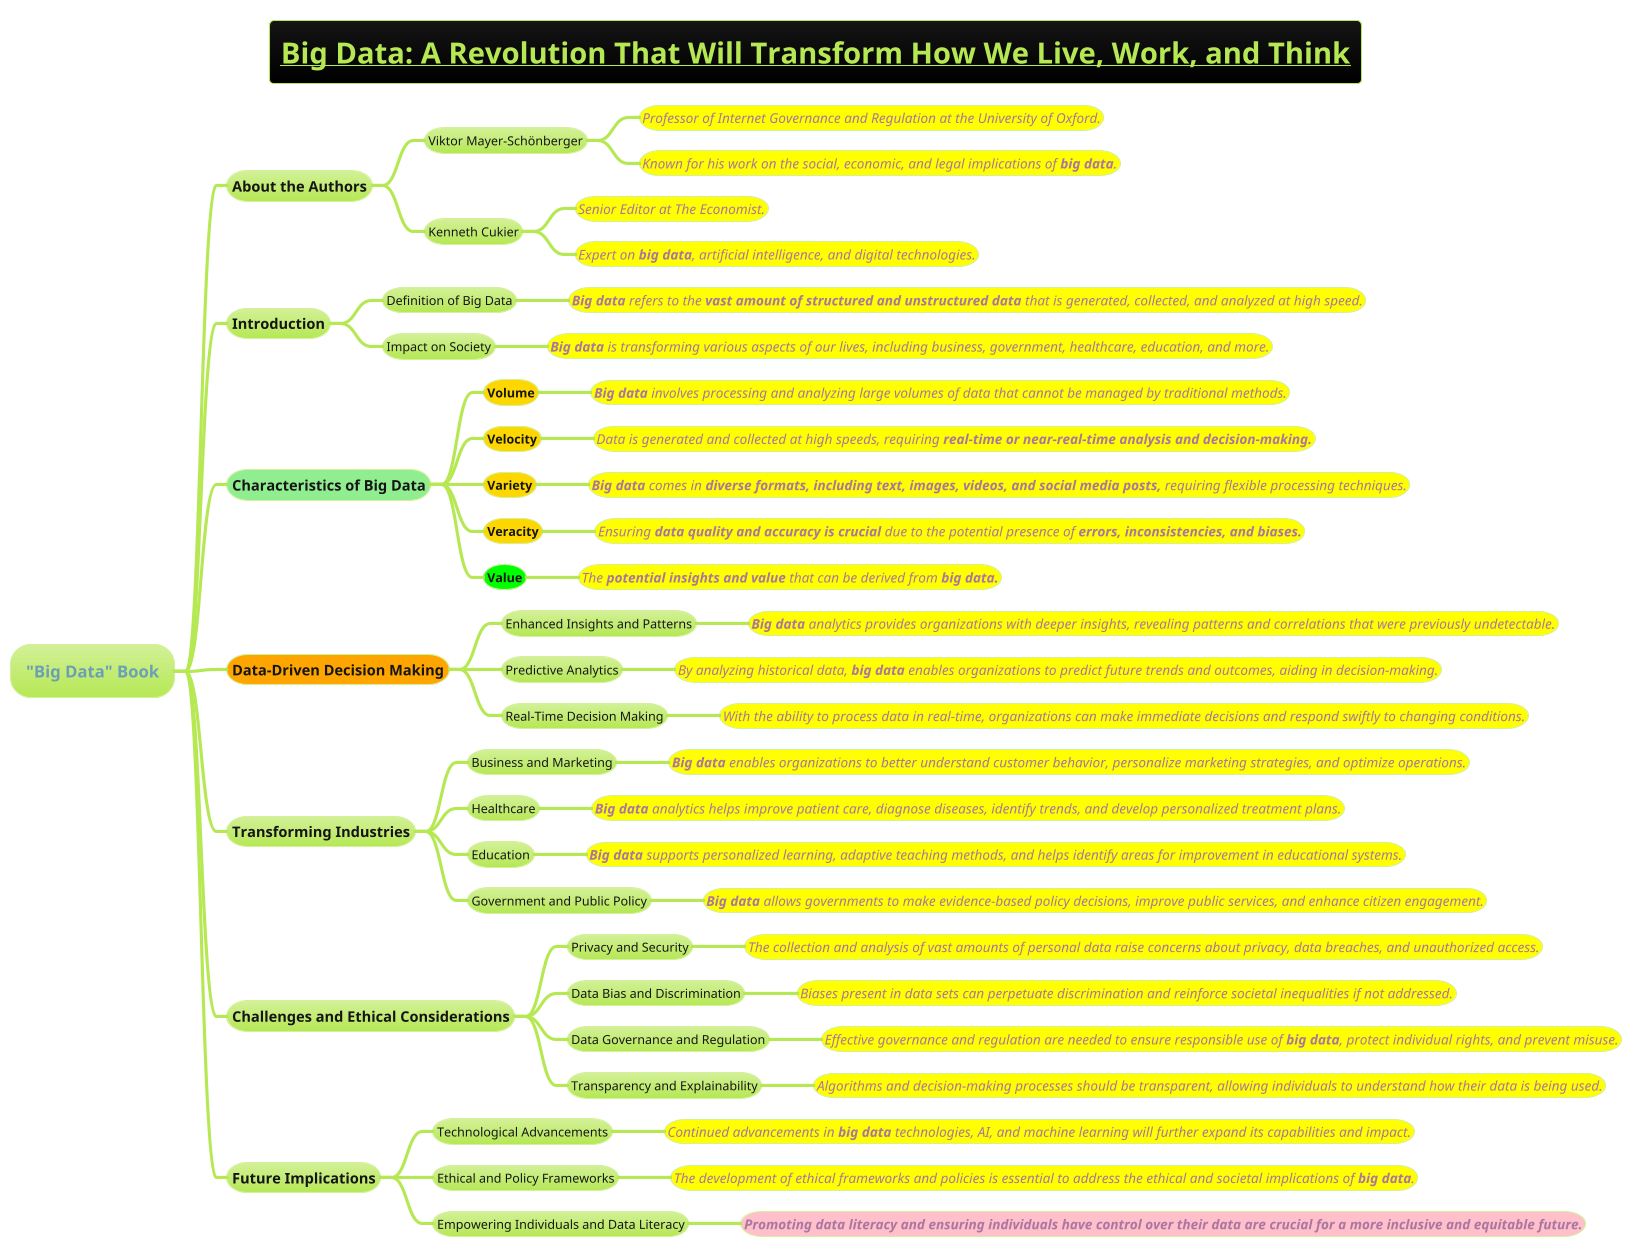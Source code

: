 @startmindmap
title =__Big Data: A Revolution That Will Transform How We Live, Work, and Think__
!theme hacker

* "Big Data" Book
** About the Authors
*** Viktor Mayer-Schönberger
****[#yellow] ====<size:13>Professor of Internet Governance and Regulation at the University of Oxford.
****[#yellow] ====<size:13>Known for his work on the social, economic, and legal implications of **big data**.

*** Kenneth Cukier
****[#yellow] ====<size:13>Senior Editor at The Economist.
****[#yellow] ====<size:13>Expert on **big data**, artificial intelligence, and digital technologies.

** Introduction
*** Definition of Big Data
****[#yellow] ====<size:13>**Big data** refers to the **vast amount of structured and unstructured data** that is generated, collected, and analyzed at high speed.

*** Impact on Society
****[#yellow] ====<size:13>**Big data** is transforming various aspects of our lives, including business, government, healthcare, education, and more.

**[#lightgreen] **Characteristics of Big Data**
***[#gold] **Volume**
****[#yellow] ====<size:13>**Big data** involves processing and analyzing large volumes of data that cannot be managed by traditional methods.

***[#gold] **Velocity**
****[#yellow] ====<size:13>Data is generated and collected at high speeds, requiring **real-time or near-real-time analysis and decision-making.**

***[#gold] **Variety**
****[#yellow] ====<size:13>**Big data** comes in **diverse formats, including text, images, videos, and social media posts,** requiring flexible processing techniques.

***[#gold] **Veracity**
****[#yellow] ====<size:13>Ensuring **data quality and accuracy is crucial** due to the potential presence of **errors, inconsistencies, and biases.**
***[#lime] **Value**
****[#yellow] ====<size:13>The **potential insights and value** that can be derived from **big data.**

**[#orange] Data-Driven Decision Making
*** Enhanced Insights and Patterns
****[#yellow] ====<size:13>**Big data** analytics provides organizations with deeper insights, revealing patterns and correlations that were previously undetectable.

*** Predictive Analytics
****[#yellow] ====<size:13>By analyzing historical data, **big data** enables organizations to predict future trends and outcomes, aiding in decision-making.

*** Real-Time Decision Making
****[#yellow] ====<size:13>With the ability to process data in real-time, organizations can make immediate decisions and respond swiftly to changing conditions.

** Transforming Industries
*** Business and Marketing
****[#yellow] ====<size:13>**Big data** enables organizations to better understand customer behavior, personalize marketing strategies, and optimize operations.

*** Healthcare
****[#yellow] ====<size:13>**Big data** analytics helps improve patient care, diagnose diseases, identify trends, and develop personalized treatment plans.

*** Education
****[#yellow] ====<size:13>**Big data** supports personalized learning, adaptive teaching methods, and helps identify areas for improvement in educational systems.

*** Government and Public Policy
****[#yellow] ====<size:13>**Big data** allows governments to make evidence-based policy decisions, improve public services, and enhance citizen engagement.

** Challenges and Ethical Considerations
*** Privacy and Security
****[#yellow] ====<size:13>The collection and analysis of vast amounts of personal data raise concerns about privacy, data breaches, and unauthorized access.

*** Data Bias and Discrimination
****[#yellow] ====<size:13>Biases present in data sets can perpetuate discrimination and reinforce societal inequalities if not addressed.

*** Data Governance and Regulation
****[#yellow] ====<size:13>Effective governance and regulation are needed to ensure responsible use of **big data**, protect individual rights, and prevent misuse.

*** Transparency and Explainability
****[#yellow] ====<size:13>Algorithms and decision-making processes should be transparent, allowing individuals to understand how their data is being used.

** Future Implications
*** Technological Advancements
****[#yellow] ====<size:13>Continued advancements in **big data** technologies, AI, and machine learning will further expand its capabilities and impact.

*** Ethical and Policy Frameworks
****[#yellow] ====<size:13>The development of ethical frameworks and policies is essential to address the ethical and societal implications of **big data**.

*** Empowering Individuals and Data Literacy
****[#pink] ====<size:13>**Promoting data literacy and ensuring individuals have control over their data are crucial for a more inclusive and equitable future.**

@endmindmap
